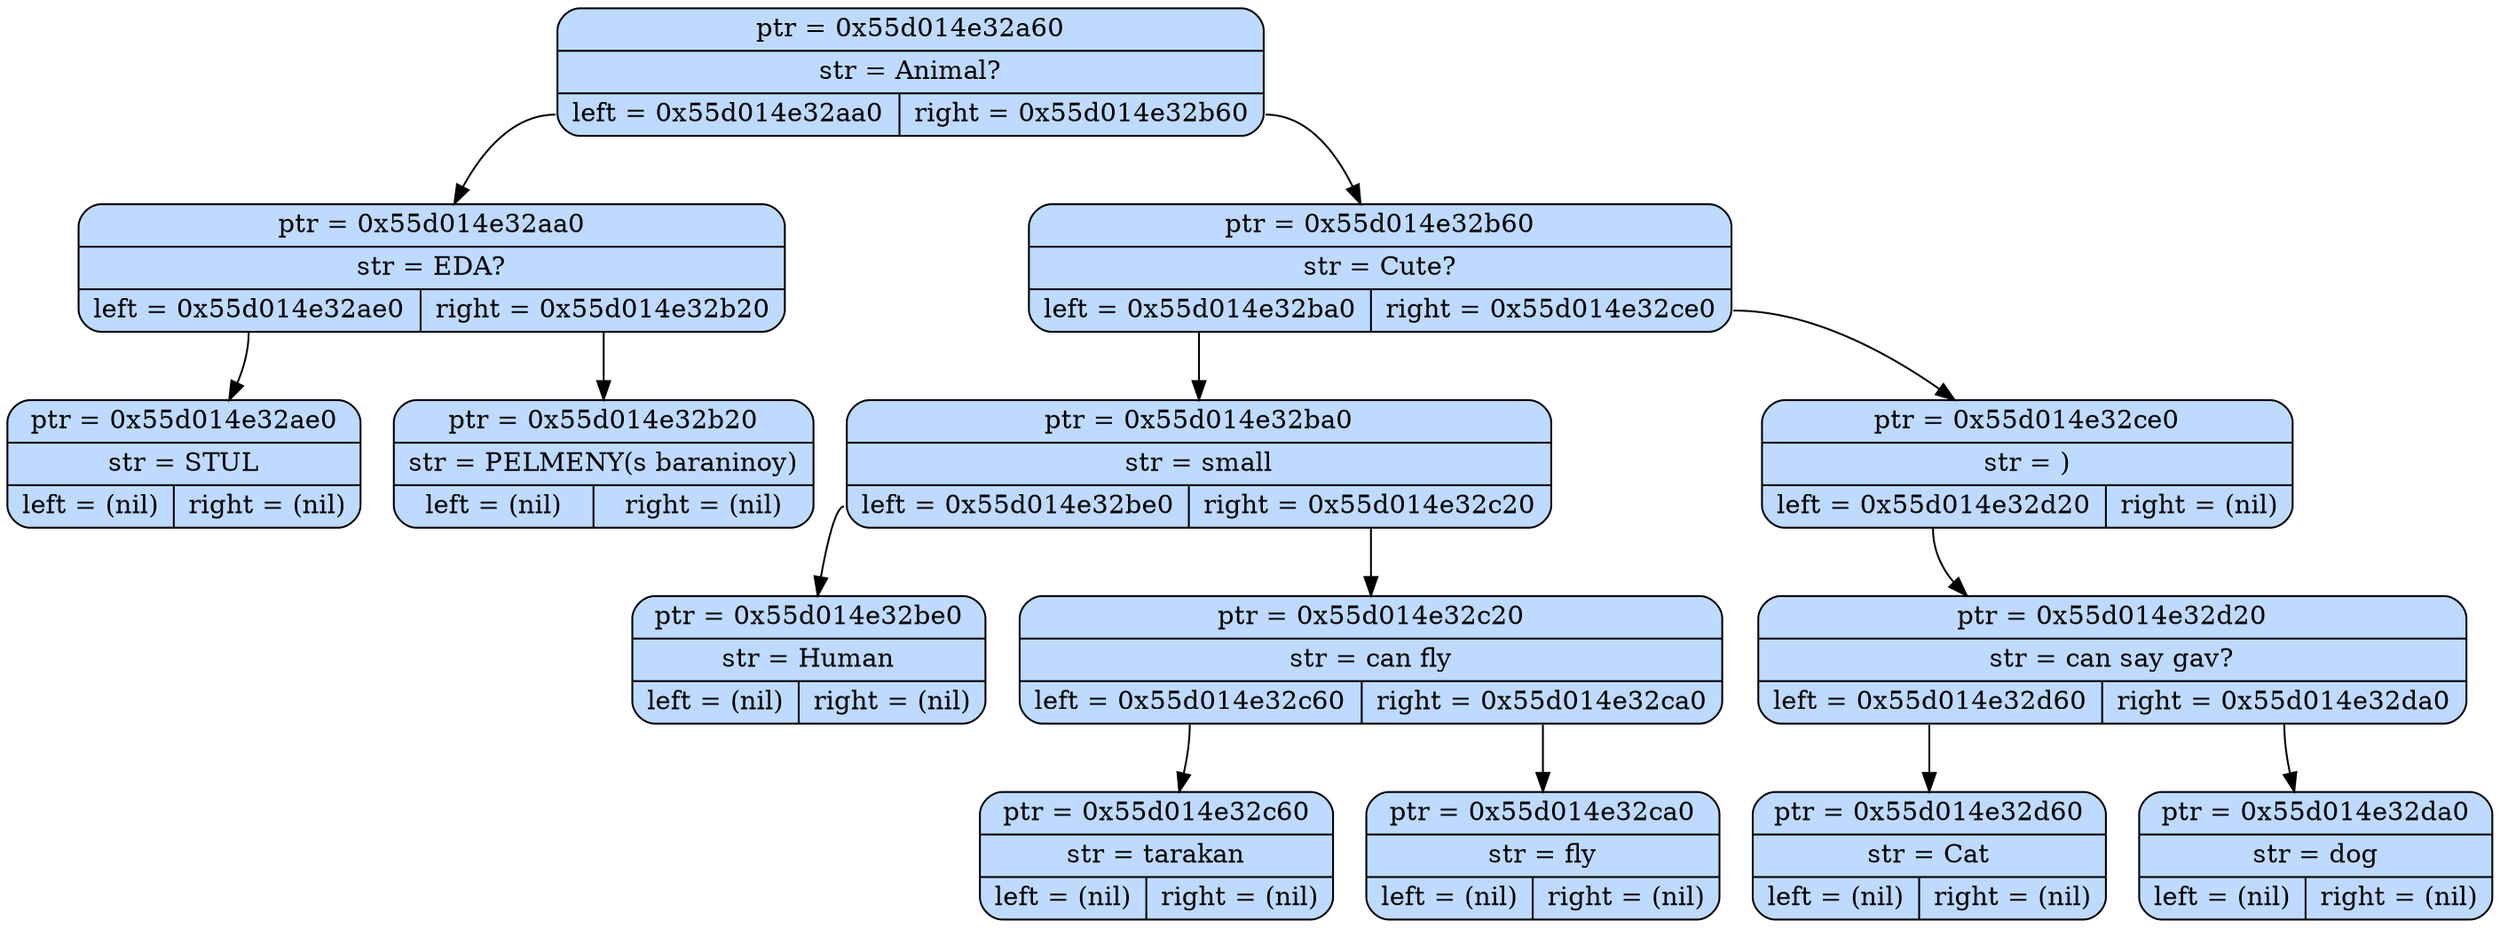 digraph {
    node0x55d014e32a60 [shape = "Mrecord",  label=" {ptr = 0x55d014e32a60 | str = Animal? | {<f0> left = 0x55d014e32aa0 | <f1> right = 0x55d014e32b60}} ", style="filled", fillcolor="#BEDAFF"]
    node0x55d014e32a60:<f0> -> node0x55d014e32aa0
    node0x55d014e32a60:<f1> -> node0x55d014e32b60

    node0x55d014e32aa0 [shape = "Mrecord",  label=" {ptr = 0x55d014e32aa0 | str = EDA? | {<f0> left = 0x55d014e32ae0 | <f1> right = 0x55d014e32b20}} ", style="filled", fillcolor="#BEDAFF"]
    node0x55d014e32aa0:<f0> -> node0x55d014e32ae0
    node0x55d014e32aa0:<f1> -> node0x55d014e32b20

    node0x55d014e32ae0 [shape = "Mrecord",  label=" {ptr = 0x55d014e32ae0 | str = STUL | {<f0> left = (nil) | <f1> right = (nil)}} ", style="filled", fillcolor="#BEDAFF"]

    node0x55d014e32b20 [shape = "Mrecord",  label=" {ptr = 0x55d014e32b20 | str = PELMENY(s baraninoy) | {<f0> left = (nil) | <f1> right = (nil)}} ", style="filled", fillcolor="#BEDAFF"]

    node0x55d014e32b60 [shape = "Mrecord",  label=" {ptr = 0x55d014e32b60 | str = Cute? | {<f0> left = 0x55d014e32ba0 | <f1> right = 0x55d014e32ce0}} ", style="filled", fillcolor="#BEDAFF"]
    node0x55d014e32b60:<f0> -> node0x55d014e32ba0
    node0x55d014e32b60:<f1> -> node0x55d014e32ce0

    node0x55d014e32ba0 [shape = "Mrecord",  label=" {ptr = 0x55d014e32ba0 | str = small | {<f0> left = 0x55d014e32be0 | <f1> right = 0x55d014e32c20}} ", style="filled", fillcolor="#BEDAFF"]
    node0x55d014e32ba0:<f0> -> node0x55d014e32be0
    node0x55d014e32ba0:<f1> -> node0x55d014e32c20

    node0x55d014e32be0 [shape = "Mrecord",  label=" {ptr = 0x55d014e32be0 | str = Human | {<f0> left = (nil) | <f1> right = (nil)}} ", style="filled", fillcolor="#BEDAFF"]

    node0x55d014e32c20 [shape = "Mrecord",  label=" {ptr = 0x55d014e32c20 | str = can fly | {<f0> left = 0x55d014e32c60 | <f1> right = 0x55d014e32ca0}} ", style="filled", fillcolor="#BEDAFF"]
    node0x55d014e32c20:<f0> -> node0x55d014e32c60
    node0x55d014e32c20:<f1> -> node0x55d014e32ca0

    node0x55d014e32c60 [shape = "Mrecord",  label=" {ptr = 0x55d014e32c60 | str = tarakan | {<f0> left = (nil) | <f1> right = (nil)}} ", style="filled", fillcolor="#BEDAFF"]

    node0x55d014e32ca0 [shape = "Mrecord",  label=" {ptr = 0x55d014e32ca0 | str = fly | {<f0> left = (nil) | <f1> right = (nil)}} ", style="filled", fillcolor="#BEDAFF"]

    node0x55d014e32ce0 [shape = "Mrecord",  label=" {ptr = 0x55d014e32ce0 | str = ) | {<f0> left = 0x55d014e32d20 | <f1> right = (nil)}} ", style="filled", fillcolor="#BEDAFF"]
    node0x55d014e32ce0:<f0> -> node0x55d014e32d20

    node0x55d014e32d20 [shape = "Mrecord",  label=" {ptr = 0x55d014e32d20 | str = can say gav? | {<f0> left = 0x55d014e32d60 | <f1> right = 0x55d014e32da0}} ", style="filled", fillcolor="#BEDAFF"]
    node0x55d014e32d20:<f0> -> node0x55d014e32d60
    node0x55d014e32d20:<f1> -> node0x55d014e32da0

    node0x55d014e32d60 [shape = "Mrecord",  label=" {ptr = 0x55d014e32d60 | str = Cat | {<f0> left = (nil) | <f1> right = (nil)}} ", style="filled", fillcolor="#BEDAFF"]

    node0x55d014e32da0 [shape = "Mrecord",  label=" {ptr = 0x55d014e32da0 | str = dog | {<f0> left = (nil) | <f1> right = (nil)}} ", style="filled", fillcolor="#BEDAFF"]

}
